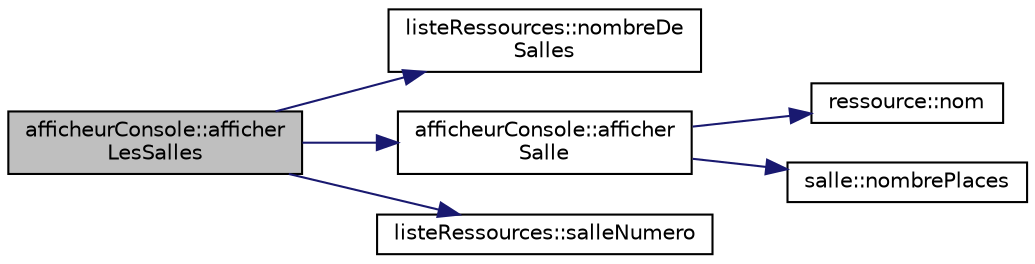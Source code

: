 digraph "afficheurConsole::afficherLesSalles"
{
  edge [fontname="Helvetica",fontsize="10",labelfontname="Helvetica",labelfontsize="10"];
  node [fontname="Helvetica",fontsize="10",shape=record];
  rankdir="LR";
  Node134 [label="afficheurConsole::afficher\lLesSalles",height=0.2,width=0.4,color="black", fillcolor="grey75", style="filled", fontcolor="black"];
  Node134 -> Node135 [color="midnightblue",fontsize="10",style="solid"];
  Node135 [label="listeRessources::nombreDe\lSalles",height=0.2,width=0.4,color="black", fillcolor="white", style="filled",URL="$classliste_ressources.html#a1a7f82a289bda61cf08485e92dd32b2e",tooltip="Renvoie le nombre de salles. "];
  Node134 -> Node136 [color="midnightblue",fontsize="10",style="solid"];
  Node136 [label="afficheurConsole::afficher\lSalle",height=0.2,width=0.4,color="black", fillcolor="white", style="filled",URL="$classafficheur_console.html#a475772836928606a2c7dec66c4ab9ff3",tooltip="Renvoie dans ost le nom de salle de la salle s. "];
  Node136 -> Node137 [color="midnightblue",fontsize="10",style="solid"];
  Node137 [label="ressource::nom",height=0.2,width=0.4,color="black", fillcolor="white", style="filled",URL="$classressource.html#aff712b6d732b3f4091dd29f4349aba85",tooltip="Renvoie le nom de la ressource. "];
  Node136 -> Node138 [color="midnightblue",fontsize="10",style="solid"];
  Node138 [label="salle::nombrePlaces",height=0.2,width=0.4,color="black", fillcolor="white", style="filled",URL="$classsalle.html#a9f8186e0dee9859a2bc08938cce0174f",tooltip="Renvoie le nombre de places. "];
  Node134 -> Node139 [color="midnightblue",fontsize="10",style="solid"];
  Node139 [label="listeRessources::salleNumero",height=0.2,width=0.4,color="black", fillcolor="white", style="filled",URL="$classliste_ressources.html#ae49f2ce49be854dda108840fd3d26112",tooltip="Renvoie la salle dont le numero est entre en parametre. "];
}
